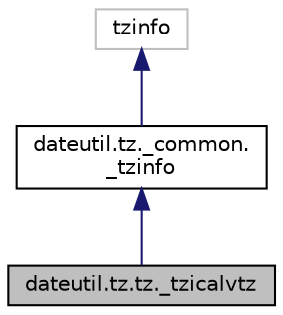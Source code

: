 digraph "dateutil.tz.tz._tzicalvtz"
{
 // LATEX_PDF_SIZE
  edge [fontname="Helvetica",fontsize="10",labelfontname="Helvetica",labelfontsize="10"];
  node [fontname="Helvetica",fontsize="10",shape=record];
  Node1 [label="dateutil.tz.tz._tzicalvtz",height=0.2,width=0.4,color="black", fillcolor="grey75", style="filled", fontcolor="black",tooltip=" "];
  Node2 -> Node1 [dir="back",color="midnightblue",fontsize="10",style="solid",fontname="Helvetica"];
  Node2 [label="dateutil.tz._common.\l_tzinfo",height=0.2,width=0.4,color="black", fillcolor="white", style="filled",URL="$classdateutil_1_1tz_1_1__common_1_1__tzinfo.html",tooltip=" "];
  Node3 -> Node2 [dir="back",color="midnightblue",fontsize="10",style="solid",fontname="Helvetica"];
  Node3 [label="tzinfo",height=0.2,width=0.4,color="grey75", fillcolor="white", style="filled",tooltip=" "];
}
